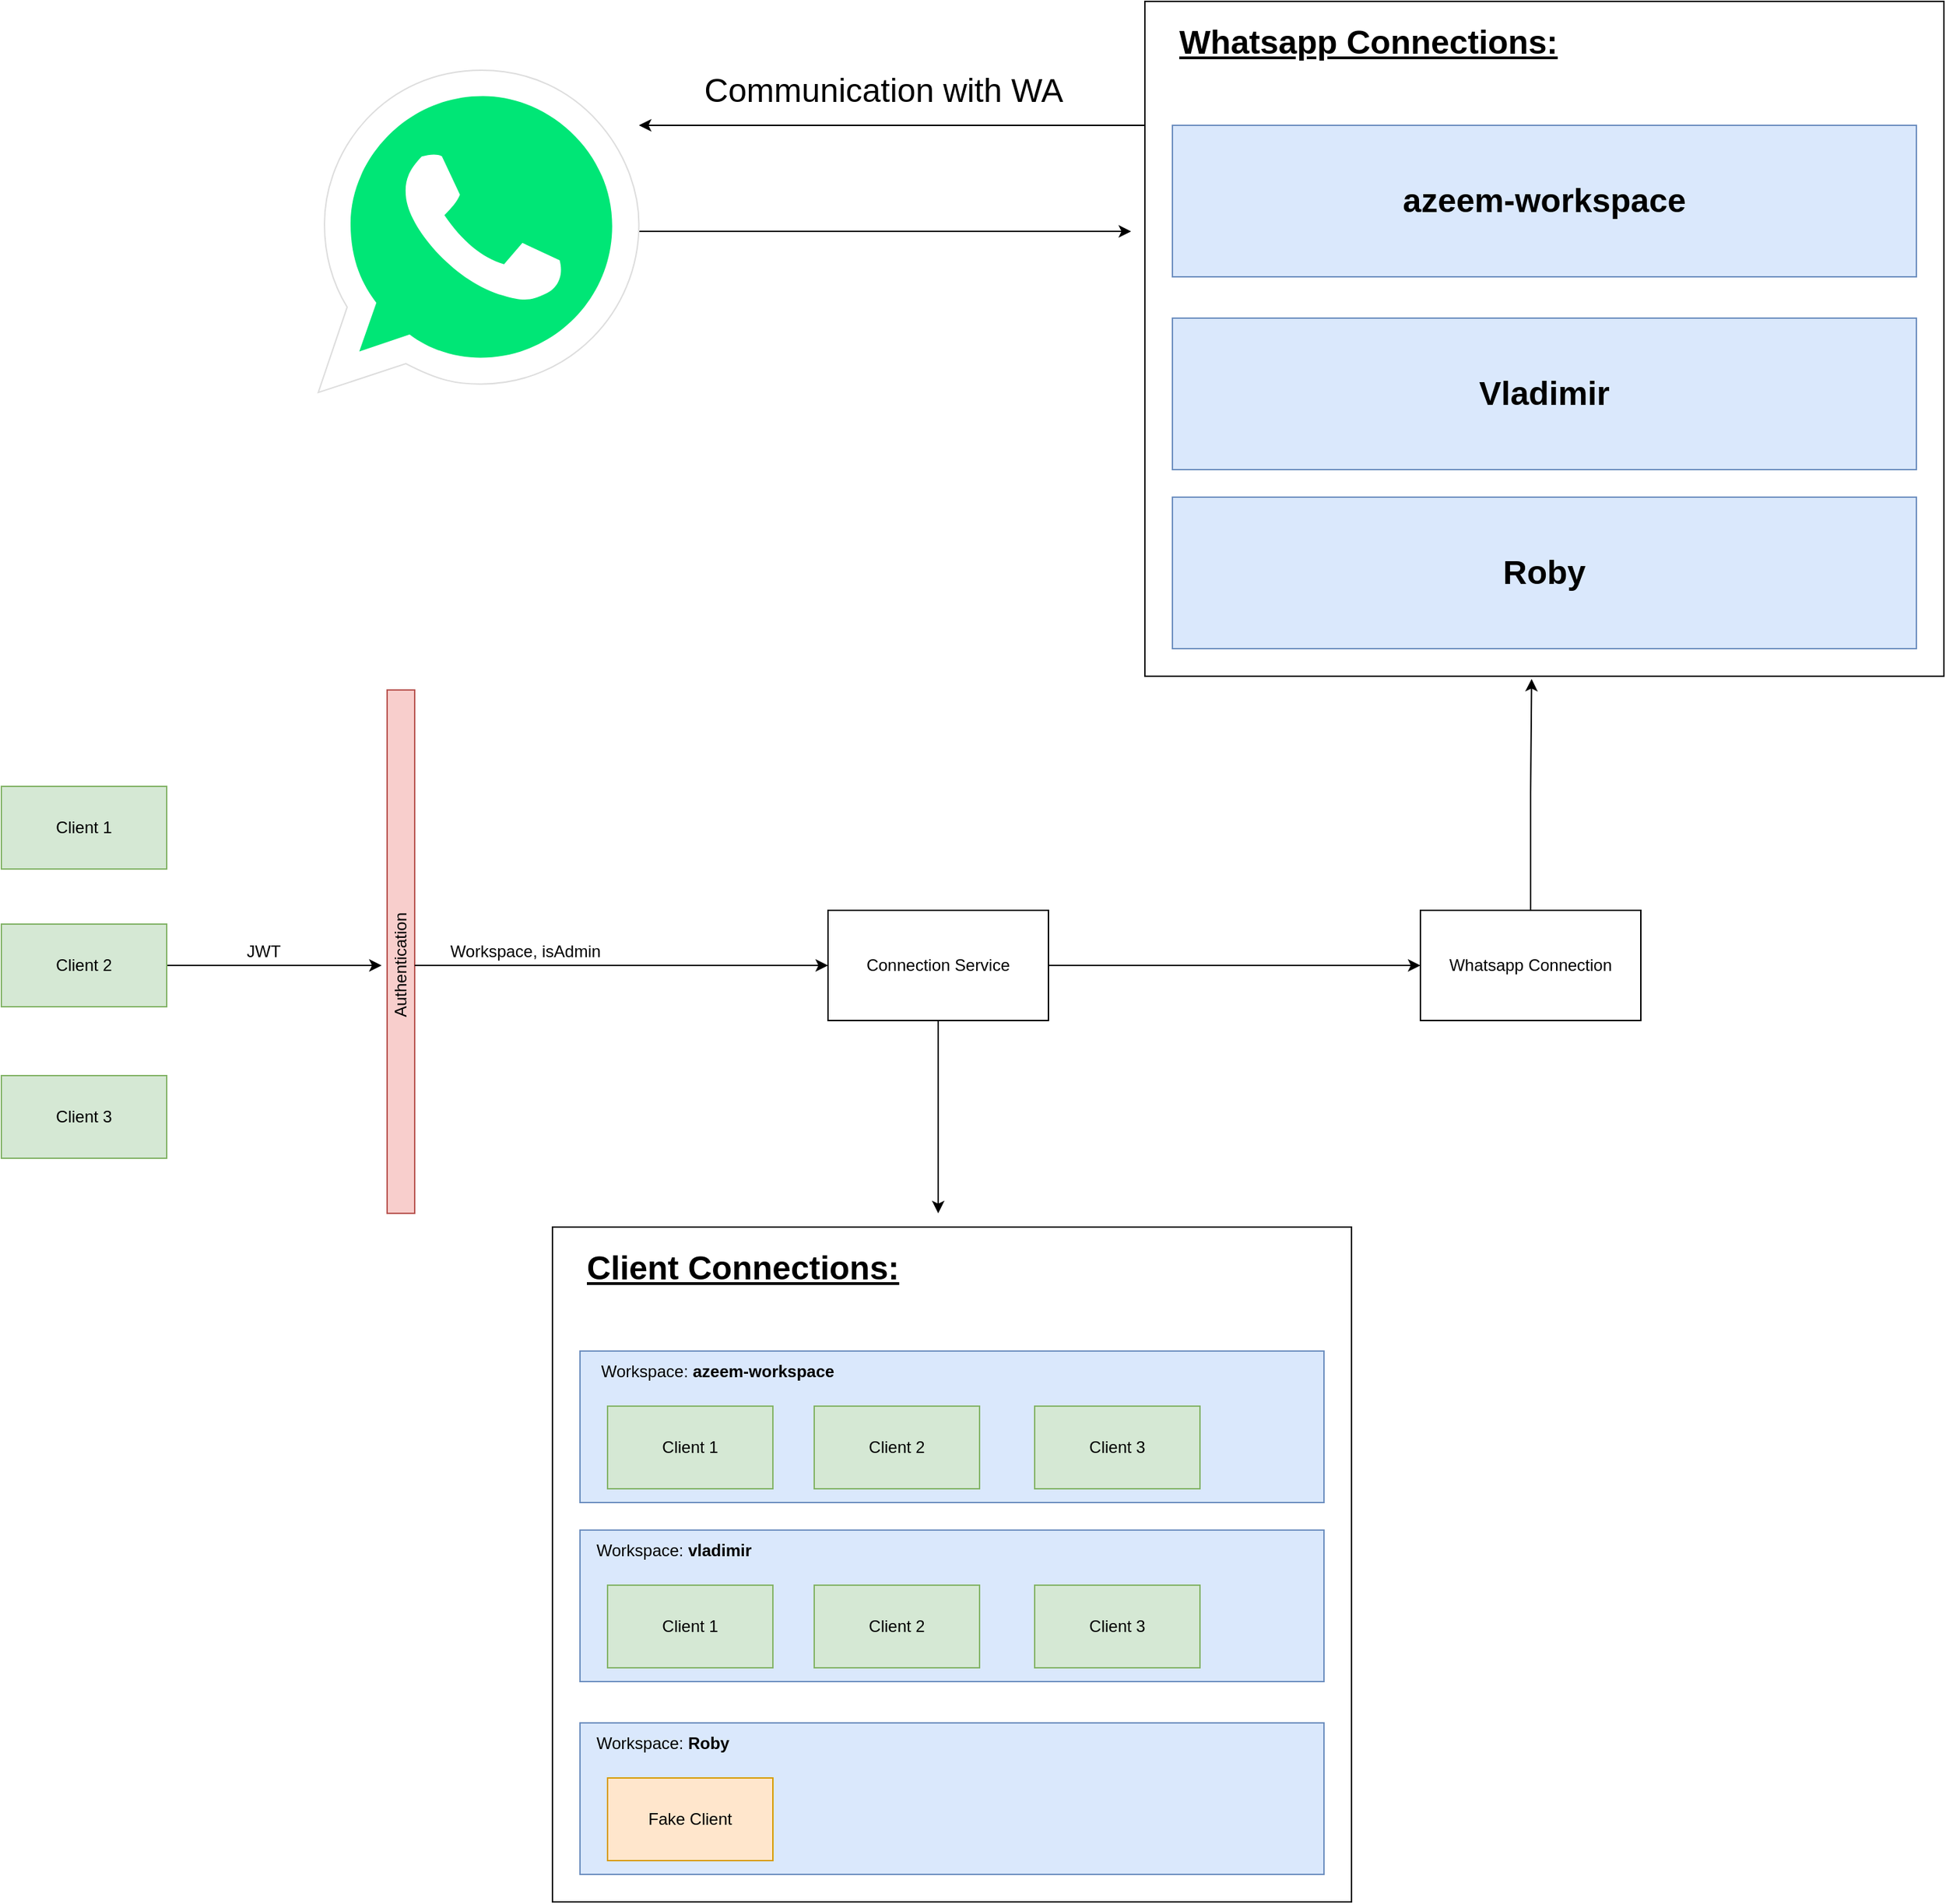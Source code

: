 <mxfile version="20.0.1" type="github">
  <diagram id="CW5a-jpiLjpU970YetBy" name="Page-1">
    <mxGraphModel dx="1422" dy="1473" grid="1" gridSize="10" guides="1" tooltips="1" connect="1" arrows="1" fold="1" page="1" pageScale="1" pageWidth="1000" pageHeight="700" math="0" shadow="0">
      <root>
        <mxCell id="0" />
        <mxCell id="1" parent="0" />
        <mxCell id="zJUUyPgEPxu4SLfRpLYF-11" value="" style="rounded=0;whiteSpace=wrap;html=1;" parent="1" vertex="1">
          <mxGeometry x="480" y="520" width="580" height="490" as="geometry" />
        </mxCell>
        <mxCell id="zJUUyPgEPxu4SLfRpLYF-1" value="Client 1" style="rounded=0;whiteSpace=wrap;html=1;fillColor=#d5e8d4;strokeColor=#82b366;" parent="1" vertex="1">
          <mxGeometry x="80" y="200" width="120" height="60" as="geometry" />
        </mxCell>
        <mxCell id="zJUUyPgEPxu4SLfRpLYF-10" style="edgeStyle=orthogonalEdgeStyle;rounded=0;orthogonalLoop=1;jettySize=auto;html=1;entryX=0.5;entryY=-0.2;entryDx=0;entryDy=0;entryPerimeter=0;" parent="1" source="zJUUyPgEPxu4SLfRpLYF-2" target="zJUUyPgEPxu4SLfRpLYF-5" edge="1">
          <mxGeometry relative="1" as="geometry" />
        </mxCell>
        <mxCell id="zJUUyPgEPxu4SLfRpLYF-2" value="Client 2" style="rounded=0;whiteSpace=wrap;html=1;fillColor=#d5e8d4;strokeColor=#82b366;" parent="1" vertex="1">
          <mxGeometry x="80" y="300" width="120" height="60" as="geometry" />
        </mxCell>
        <mxCell id="zJUUyPgEPxu4SLfRpLYF-3" value="Client 3" style="rounded=0;whiteSpace=wrap;html=1;fillColor=#d5e8d4;strokeColor=#82b366;" parent="1" vertex="1">
          <mxGeometry x="80" y="410" width="120" height="60" as="geometry" />
        </mxCell>
        <mxCell id="zJUUyPgEPxu4SLfRpLYF-4" value="" style="rounded=0;whiteSpace=wrap;html=1;fillColor=#f8cecc;strokeColor=#b85450;" parent="1" vertex="1">
          <mxGeometry x="360" y="130" width="20" height="380" as="geometry" />
        </mxCell>
        <mxCell id="zJUUyPgEPxu4SLfRpLYF-9" style="edgeStyle=orthogonalEdgeStyle;rounded=0;orthogonalLoop=1;jettySize=auto;html=1;entryX=0;entryY=0.5;entryDx=0;entryDy=0;" parent="1" source="zJUUyPgEPxu4SLfRpLYF-5" target="zJUUyPgEPxu4SLfRpLYF-7" edge="1">
          <mxGeometry relative="1" as="geometry" />
        </mxCell>
        <mxCell id="zJUUyPgEPxu4SLfRpLYF-5" value="Authentication" style="text;html=1;align=center;verticalAlign=middle;resizable=0;points=[];autosize=1;strokeColor=none;fillColor=none;rotation=-90;" parent="1" vertex="1">
          <mxGeometry x="325" y="320" width="90" height="20" as="geometry" />
        </mxCell>
        <mxCell id="zJUUyPgEPxu4SLfRpLYF-14" style="edgeStyle=orthogonalEdgeStyle;rounded=0;orthogonalLoop=1;jettySize=auto;html=1;" parent="1" source="zJUUyPgEPxu4SLfRpLYF-7" edge="1">
          <mxGeometry relative="1" as="geometry">
            <mxPoint x="760" y="510" as="targetPoint" />
          </mxGeometry>
        </mxCell>
        <mxCell id="Xr1s84tJmk-VOCDontHh-2" style="edgeStyle=orthogonalEdgeStyle;rounded=0;orthogonalLoop=1;jettySize=auto;html=1;" edge="1" parent="1" source="zJUUyPgEPxu4SLfRpLYF-7" target="Xr1s84tJmk-VOCDontHh-1">
          <mxGeometry relative="1" as="geometry" />
        </mxCell>
        <mxCell id="zJUUyPgEPxu4SLfRpLYF-7" value="Connection Service" style="rounded=0;whiteSpace=wrap;html=1;" parent="1" vertex="1">
          <mxGeometry x="680" y="290" width="160" height="80" as="geometry" />
        </mxCell>
        <mxCell id="zJUUyPgEPxu4SLfRpLYF-12" value="JWT" style="text;html=1;align=center;verticalAlign=middle;resizable=0;points=[];autosize=1;strokeColor=none;fillColor=none;" parent="1" vertex="1">
          <mxGeometry x="250" y="310" width="40" height="20" as="geometry" />
        </mxCell>
        <mxCell id="zJUUyPgEPxu4SLfRpLYF-13" value="Workspace, isAdmin" style="text;html=1;align=center;verticalAlign=middle;resizable=0;points=[];autosize=1;strokeColor=none;fillColor=none;" parent="1" vertex="1">
          <mxGeometry x="400" y="310" width="120" height="20" as="geometry" />
        </mxCell>
        <mxCell id="zJUUyPgEPxu4SLfRpLYF-15" value="" style="rounded=0;whiteSpace=wrap;html=1;fillColor=#dae8fc;strokeColor=#6c8ebf;" parent="1" vertex="1">
          <mxGeometry x="500" y="610" width="540" height="110" as="geometry" />
        </mxCell>
        <mxCell id="zJUUyPgEPxu4SLfRpLYF-16" value="Workspace: &lt;b style=&quot;&quot;&gt;azeem-workspace&lt;/b&gt;" style="text;html=1;strokeColor=none;fillColor=none;align=center;verticalAlign=middle;whiteSpace=wrap;rounded=0;" parent="1" vertex="1">
          <mxGeometry x="500" y="610" width="200" height="30" as="geometry" />
        </mxCell>
        <mxCell id="zJUUyPgEPxu4SLfRpLYF-17" value="Client 1" style="rounded=0;whiteSpace=wrap;html=1;fillColor=#d5e8d4;strokeColor=#82b366;" parent="1" vertex="1">
          <mxGeometry x="520" y="650" width="120" height="60" as="geometry" />
        </mxCell>
        <mxCell id="zJUUyPgEPxu4SLfRpLYF-18" value="Client 2" style="rounded=0;whiteSpace=wrap;html=1;fillColor=#d5e8d4;strokeColor=#82b366;" parent="1" vertex="1">
          <mxGeometry x="670" y="650" width="120" height="60" as="geometry" />
        </mxCell>
        <mxCell id="zJUUyPgEPxu4SLfRpLYF-19" value="Client 3" style="rounded=0;whiteSpace=wrap;html=1;fillColor=#d5e8d4;strokeColor=#82b366;" parent="1" vertex="1">
          <mxGeometry x="830" y="650" width="120" height="60" as="geometry" />
        </mxCell>
        <mxCell id="zJUUyPgEPxu4SLfRpLYF-21" value="" style="rounded=0;whiteSpace=wrap;html=1;fillColor=#dae8fc;strokeColor=#6c8ebf;" parent="1" vertex="1">
          <mxGeometry x="500" y="740" width="540" height="110" as="geometry" />
        </mxCell>
        <mxCell id="zJUUyPgEPxu4SLfRpLYF-22" value="Workspace: &lt;b&gt;vladimir&lt;/b&gt;" style="text;html=1;strokeColor=none;fillColor=none;align=left;verticalAlign=middle;whiteSpace=wrap;rounded=0;" parent="1" vertex="1">
          <mxGeometry x="510" y="740" width="190" height="30" as="geometry" />
        </mxCell>
        <mxCell id="zJUUyPgEPxu4SLfRpLYF-23" value="Client 1" style="rounded=0;whiteSpace=wrap;html=1;fillColor=#d5e8d4;strokeColor=#82b366;" parent="1" vertex="1">
          <mxGeometry x="520" y="780" width="120" height="60" as="geometry" />
        </mxCell>
        <mxCell id="zJUUyPgEPxu4SLfRpLYF-24" value="Client 2" style="rounded=0;whiteSpace=wrap;html=1;fillColor=#d5e8d4;strokeColor=#82b366;" parent="1" vertex="1">
          <mxGeometry x="670" y="780" width="120" height="60" as="geometry" />
        </mxCell>
        <mxCell id="zJUUyPgEPxu4SLfRpLYF-25" value="Client 3" style="rounded=0;whiteSpace=wrap;html=1;fillColor=#d5e8d4;strokeColor=#82b366;" parent="1" vertex="1">
          <mxGeometry x="830" y="780" width="120" height="60" as="geometry" />
        </mxCell>
        <mxCell id="zJUUyPgEPxu4SLfRpLYF-26" value="" style="rounded=0;whiteSpace=wrap;html=1;fillColor=#dae8fc;strokeColor=#6c8ebf;" parent="1" vertex="1">
          <mxGeometry x="500" y="880" width="540" height="110" as="geometry" />
        </mxCell>
        <mxCell id="zJUUyPgEPxu4SLfRpLYF-27" value="Workspace: &lt;b&gt;Roby&lt;/b&gt;" style="text;html=1;strokeColor=none;fillColor=none;align=left;verticalAlign=middle;whiteSpace=wrap;rounded=0;" parent="1" vertex="1">
          <mxGeometry x="510" y="880" width="190" height="30" as="geometry" />
        </mxCell>
        <mxCell id="zJUUyPgEPxu4SLfRpLYF-28" value="Fake Client" style="rounded=0;whiteSpace=wrap;html=1;fillColor=#ffe6cc;strokeColor=#d79b00;" parent="1" vertex="1">
          <mxGeometry x="520" y="920" width="120" height="60" as="geometry" />
        </mxCell>
        <mxCell id="zJUUyPgEPxu4SLfRpLYF-31" value="&lt;h1&gt;&lt;u&gt;Client Connections:&lt;/u&gt;&lt;/h1&gt;" style="text;html=1;strokeColor=none;fillColor=none;spacing=5;spacingTop=-20;whiteSpace=wrap;overflow=hidden;rounded=0;" parent="1" vertex="1">
          <mxGeometry x="500" y="530" width="250" height="40" as="geometry" />
        </mxCell>
        <mxCell id="Xr1s84tJmk-VOCDontHh-22" style="edgeStyle=orthogonalEdgeStyle;rounded=0;orthogonalLoop=1;jettySize=auto;html=1;entryX=0.484;entryY=1.004;entryDx=0;entryDy=0;entryPerimeter=0;fontSize=24;" edge="1" parent="1" source="Xr1s84tJmk-VOCDontHh-1" target="Xr1s84tJmk-VOCDontHh-3">
          <mxGeometry relative="1" as="geometry" />
        </mxCell>
        <mxCell id="Xr1s84tJmk-VOCDontHh-1" value="Whatsapp Connection" style="rounded=0;whiteSpace=wrap;html=1;" vertex="1" parent="1">
          <mxGeometry x="1110" y="290" width="160" height="80" as="geometry" />
        </mxCell>
        <mxCell id="Xr1s84tJmk-VOCDontHh-27" style="edgeStyle=orthogonalEdgeStyle;rounded=0;orthogonalLoop=1;jettySize=auto;html=1;fontSize=24;" edge="1" parent="1" source="Xr1s84tJmk-VOCDontHh-3" target="Xr1s84tJmk-VOCDontHh-23">
          <mxGeometry relative="1" as="geometry">
            <Array as="points">
              <mxPoint x="650" y="-280" />
              <mxPoint x="650" y="-280" />
            </Array>
          </mxGeometry>
        </mxCell>
        <mxCell id="Xr1s84tJmk-VOCDontHh-3" value="" style="rounded=0;whiteSpace=wrap;html=1;" vertex="1" parent="1">
          <mxGeometry x="910" y="-370" width="580" height="490" as="geometry" />
        </mxCell>
        <mxCell id="Xr1s84tJmk-VOCDontHh-4" value="&lt;b&gt;&lt;font style=&quot;font-size: 24px;&quot;&gt;azeem-workspace&lt;/font&gt;&lt;/b&gt;" style="rounded=0;whiteSpace=wrap;html=1;fillColor=#dae8fc;strokeColor=#6c8ebf;" vertex="1" parent="1">
          <mxGeometry x="930" y="-280" width="540" height="110" as="geometry" />
        </mxCell>
        <mxCell id="Xr1s84tJmk-VOCDontHh-17" value="&lt;h1&gt;&lt;u&gt;Whatsapp Connections:&lt;/u&gt;&lt;/h1&gt;" style="text;html=1;strokeColor=none;fillColor=none;spacing=5;spacingTop=-20;whiteSpace=wrap;overflow=hidden;rounded=0;" vertex="1" parent="1">
          <mxGeometry x="930" y="-360" width="310" height="40" as="geometry" />
        </mxCell>
        <mxCell id="Xr1s84tJmk-VOCDontHh-19" value="&lt;b&gt;&lt;font style=&quot;font-size: 24px;&quot;&gt;Vladimir&lt;/font&gt;&lt;/b&gt;" style="rounded=0;whiteSpace=wrap;html=1;fillColor=#dae8fc;strokeColor=#6c8ebf;" vertex="1" parent="1">
          <mxGeometry x="930" y="-140" width="540" height="110" as="geometry" />
        </mxCell>
        <mxCell id="Xr1s84tJmk-VOCDontHh-20" value="&lt;b&gt;&lt;font style=&quot;font-size: 24px;&quot;&gt;Roby&lt;/font&gt;&lt;/b&gt;" style="rounded=0;whiteSpace=wrap;html=1;fillColor=#dae8fc;strokeColor=#6c8ebf;" vertex="1" parent="1">
          <mxGeometry x="930" y="-10" width="540" height="110" as="geometry" />
        </mxCell>
        <mxCell id="Xr1s84tJmk-VOCDontHh-28" style="edgeStyle=orthogonalEdgeStyle;rounded=0;orthogonalLoop=1;jettySize=auto;html=1;fontSize=24;" edge="1" parent="1" source="Xr1s84tJmk-VOCDontHh-23">
          <mxGeometry relative="1" as="geometry">
            <mxPoint x="900" y="-203.0" as="targetPoint" />
          </mxGeometry>
        </mxCell>
        <mxCell id="Xr1s84tJmk-VOCDontHh-23" value="" style="dashed=0;outlineConnect=0;html=1;align=center;labelPosition=center;verticalLabelPosition=bottom;verticalAlign=top;shape=mxgraph.weblogos.whatsapp;fillColor=#00E676;strokeColor=#dddddd;fontSize=24;" vertex="1" parent="1">
          <mxGeometry x="310" y="-320" width="232.75" height="234" as="geometry" />
        </mxCell>
        <mxCell id="Xr1s84tJmk-VOCDontHh-29" value="Communication with WA" style="text;html=1;align=center;verticalAlign=middle;resizable=0;points=[];autosize=1;strokeColor=none;fillColor=none;fontSize=24;" vertex="1" parent="1">
          <mxGeometry x="580" y="-320" width="280" height="30" as="geometry" />
        </mxCell>
      </root>
    </mxGraphModel>
  </diagram>
</mxfile>
